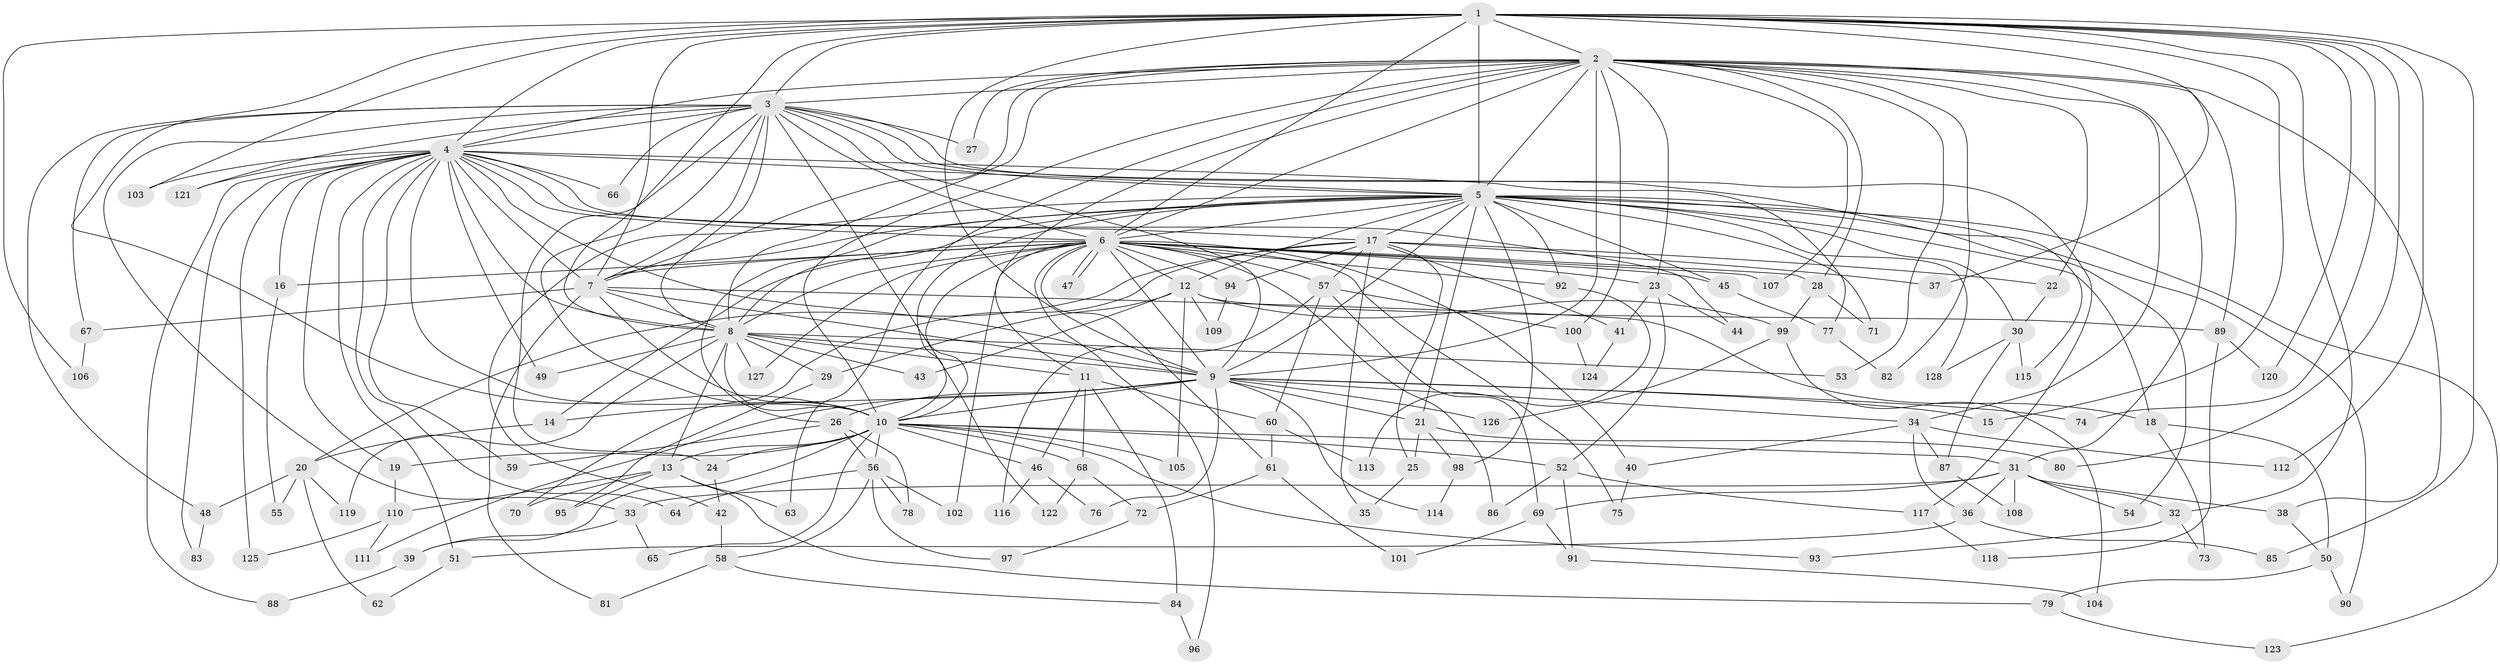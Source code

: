 // coarse degree distribution, {18: 0.010752688172043012, 24: 0.010752688172043012, 17: 0.010752688172043012, 22: 0.010752688172043012, 20: 0.021505376344086023, 31: 0.010752688172043012, 15: 0.010752688172043012, 19: 0.010752688172043012, 6: 0.043010752688172046, 7: 0.03225806451612903, 3: 0.1827956989247312, 2: 0.46236559139784944, 11: 0.010752688172043012, 5: 0.06451612903225806, 9: 0.010752688172043012, 4: 0.08602150537634409, 8: 0.010752688172043012}
// Generated by graph-tools (version 1.1) at 2025/23/03/03/25 07:23:42]
// undirected, 128 vertices, 281 edges
graph export_dot {
graph [start="1"]
  node [color=gray90,style=filled];
  1;
  2;
  3;
  4;
  5;
  6;
  7;
  8;
  9;
  10;
  11;
  12;
  13;
  14;
  15;
  16;
  17;
  18;
  19;
  20;
  21;
  22;
  23;
  24;
  25;
  26;
  27;
  28;
  29;
  30;
  31;
  32;
  33;
  34;
  35;
  36;
  37;
  38;
  39;
  40;
  41;
  42;
  43;
  44;
  45;
  46;
  47;
  48;
  49;
  50;
  51;
  52;
  53;
  54;
  55;
  56;
  57;
  58;
  59;
  60;
  61;
  62;
  63;
  64;
  65;
  66;
  67;
  68;
  69;
  70;
  71;
  72;
  73;
  74;
  75;
  76;
  77;
  78;
  79;
  80;
  81;
  82;
  83;
  84;
  85;
  86;
  87;
  88;
  89;
  90;
  91;
  92;
  93;
  94;
  95;
  96;
  97;
  98;
  99;
  100;
  101;
  102;
  103;
  104;
  105;
  106;
  107;
  108;
  109;
  110;
  111;
  112;
  113;
  114;
  115;
  116;
  117;
  118;
  119;
  120;
  121;
  122;
  123;
  124;
  125;
  126;
  127;
  128;
  1 -- 2;
  1 -- 3;
  1 -- 4;
  1 -- 5;
  1 -- 6;
  1 -- 7;
  1 -- 8;
  1 -- 9;
  1 -- 10;
  1 -- 15;
  1 -- 32;
  1 -- 37;
  1 -- 74;
  1 -- 80;
  1 -- 85;
  1 -- 103;
  1 -- 106;
  1 -- 112;
  1 -- 120;
  2 -- 3;
  2 -- 4;
  2 -- 5;
  2 -- 6;
  2 -- 7;
  2 -- 8;
  2 -- 9;
  2 -- 10;
  2 -- 11;
  2 -- 22;
  2 -- 23;
  2 -- 27;
  2 -- 28;
  2 -- 31;
  2 -- 34;
  2 -- 38;
  2 -- 53;
  2 -- 63;
  2 -- 82;
  2 -- 89;
  2 -- 100;
  2 -- 107;
  3 -- 4;
  3 -- 5;
  3 -- 6;
  3 -- 7;
  3 -- 8;
  3 -- 9;
  3 -- 10;
  3 -- 24;
  3 -- 27;
  3 -- 33;
  3 -- 48;
  3 -- 66;
  3 -- 67;
  3 -- 115;
  3 -- 117;
  3 -- 121;
  3 -- 122;
  4 -- 5;
  4 -- 6;
  4 -- 7;
  4 -- 8;
  4 -- 9;
  4 -- 10;
  4 -- 16;
  4 -- 17;
  4 -- 19;
  4 -- 44;
  4 -- 49;
  4 -- 51;
  4 -- 59;
  4 -- 64;
  4 -- 66;
  4 -- 77;
  4 -- 83;
  4 -- 88;
  4 -- 103;
  4 -- 121;
  4 -- 125;
  5 -- 6;
  5 -- 7;
  5 -- 8;
  5 -- 9;
  5 -- 10;
  5 -- 12;
  5 -- 17;
  5 -- 18;
  5 -- 21;
  5 -- 26;
  5 -- 30;
  5 -- 42;
  5 -- 45;
  5 -- 54;
  5 -- 71;
  5 -- 90;
  5 -- 92;
  5 -- 98;
  5 -- 123;
  5 -- 128;
  6 -- 7;
  6 -- 8;
  6 -- 9;
  6 -- 10;
  6 -- 12;
  6 -- 14;
  6 -- 16;
  6 -- 23;
  6 -- 28;
  6 -- 40;
  6 -- 45;
  6 -- 47;
  6 -- 47;
  6 -- 57;
  6 -- 61;
  6 -- 75;
  6 -- 86;
  6 -- 92;
  6 -- 94;
  6 -- 96;
  6 -- 102;
  6 -- 107;
  6 -- 127;
  7 -- 8;
  7 -- 9;
  7 -- 10;
  7 -- 18;
  7 -- 67;
  7 -- 81;
  8 -- 9;
  8 -- 10;
  8 -- 11;
  8 -- 13;
  8 -- 29;
  8 -- 43;
  8 -- 49;
  8 -- 53;
  8 -- 119;
  8 -- 127;
  9 -- 10;
  9 -- 14;
  9 -- 15;
  9 -- 21;
  9 -- 26;
  9 -- 34;
  9 -- 74;
  9 -- 76;
  9 -- 111;
  9 -- 114;
  9 -- 126;
  10 -- 13;
  10 -- 19;
  10 -- 24;
  10 -- 31;
  10 -- 39;
  10 -- 46;
  10 -- 52;
  10 -- 56;
  10 -- 65;
  10 -- 68;
  10 -- 93;
  10 -- 105;
  11 -- 46;
  11 -- 60;
  11 -- 68;
  11 -- 84;
  12 -- 29;
  12 -- 43;
  12 -- 89;
  12 -- 99;
  12 -- 105;
  12 -- 109;
  13 -- 63;
  13 -- 70;
  13 -- 79;
  13 -- 95;
  13 -- 110;
  14 -- 20;
  16 -- 55;
  17 -- 20;
  17 -- 22;
  17 -- 25;
  17 -- 35;
  17 -- 37;
  17 -- 41;
  17 -- 57;
  17 -- 70;
  17 -- 94;
  18 -- 50;
  18 -- 73;
  19 -- 110;
  20 -- 48;
  20 -- 55;
  20 -- 62;
  20 -- 119;
  21 -- 25;
  21 -- 80;
  21 -- 98;
  22 -- 30;
  23 -- 41;
  23 -- 44;
  23 -- 52;
  24 -- 42;
  25 -- 35;
  26 -- 56;
  26 -- 59;
  26 -- 78;
  28 -- 71;
  28 -- 99;
  29 -- 95;
  30 -- 87;
  30 -- 115;
  30 -- 128;
  31 -- 32;
  31 -- 33;
  31 -- 36;
  31 -- 38;
  31 -- 54;
  31 -- 69;
  31 -- 108;
  32 -- 73;
  32 -- 93;
  33 -- 39;
  33 -- 65;
  34 -- 36;
  34 -- 40;
  34 -- 87;
  34 -- 112;
  36 -- 51;
  36 -- 85;
  38 -- 50;
  39 -- 88;
  40 -- 75;
  41 -- 124;
  42 -- 58;
  45 -- 77;
  46 -- 76;
  46 -- 116;
  48 -- 83;
  50 -- 79;
  50 -- 90;
  51 -- 62;
  52 -- 86;
  52 -- 91;
  52 -- 117;
  56 -- 58;
  56 -- 64;
  56 -- 78;
  56 -- 97;
  56 -- 102;
  57 -- 60;
  57 -- 69;
  57 -- 100;
  57 -- 116;
  58 -- 81;
  58 -- 84;
  60 -- 61;
  60 -- 113;
  61 -- 72;
  61 -- 101;
  67 -- 106;
  68 -- 72;
  68 -- 122;
  69 -- 91;
  69 -- 101;
  72 -- 97;
  77 -- 82;
  79 -- 123;
  84 -- 96;
  87 -- 108;
  89 -- 118;
  89 -- 120;
  91 -- 104;
  92 -- 113;
  94 -- 109;
  98 -- 114;
  99 -- 104;
  99 -- 126;
  100 -- 124;
  110 -- 111;
  110 -- 125;
  117 -- 118;
}
